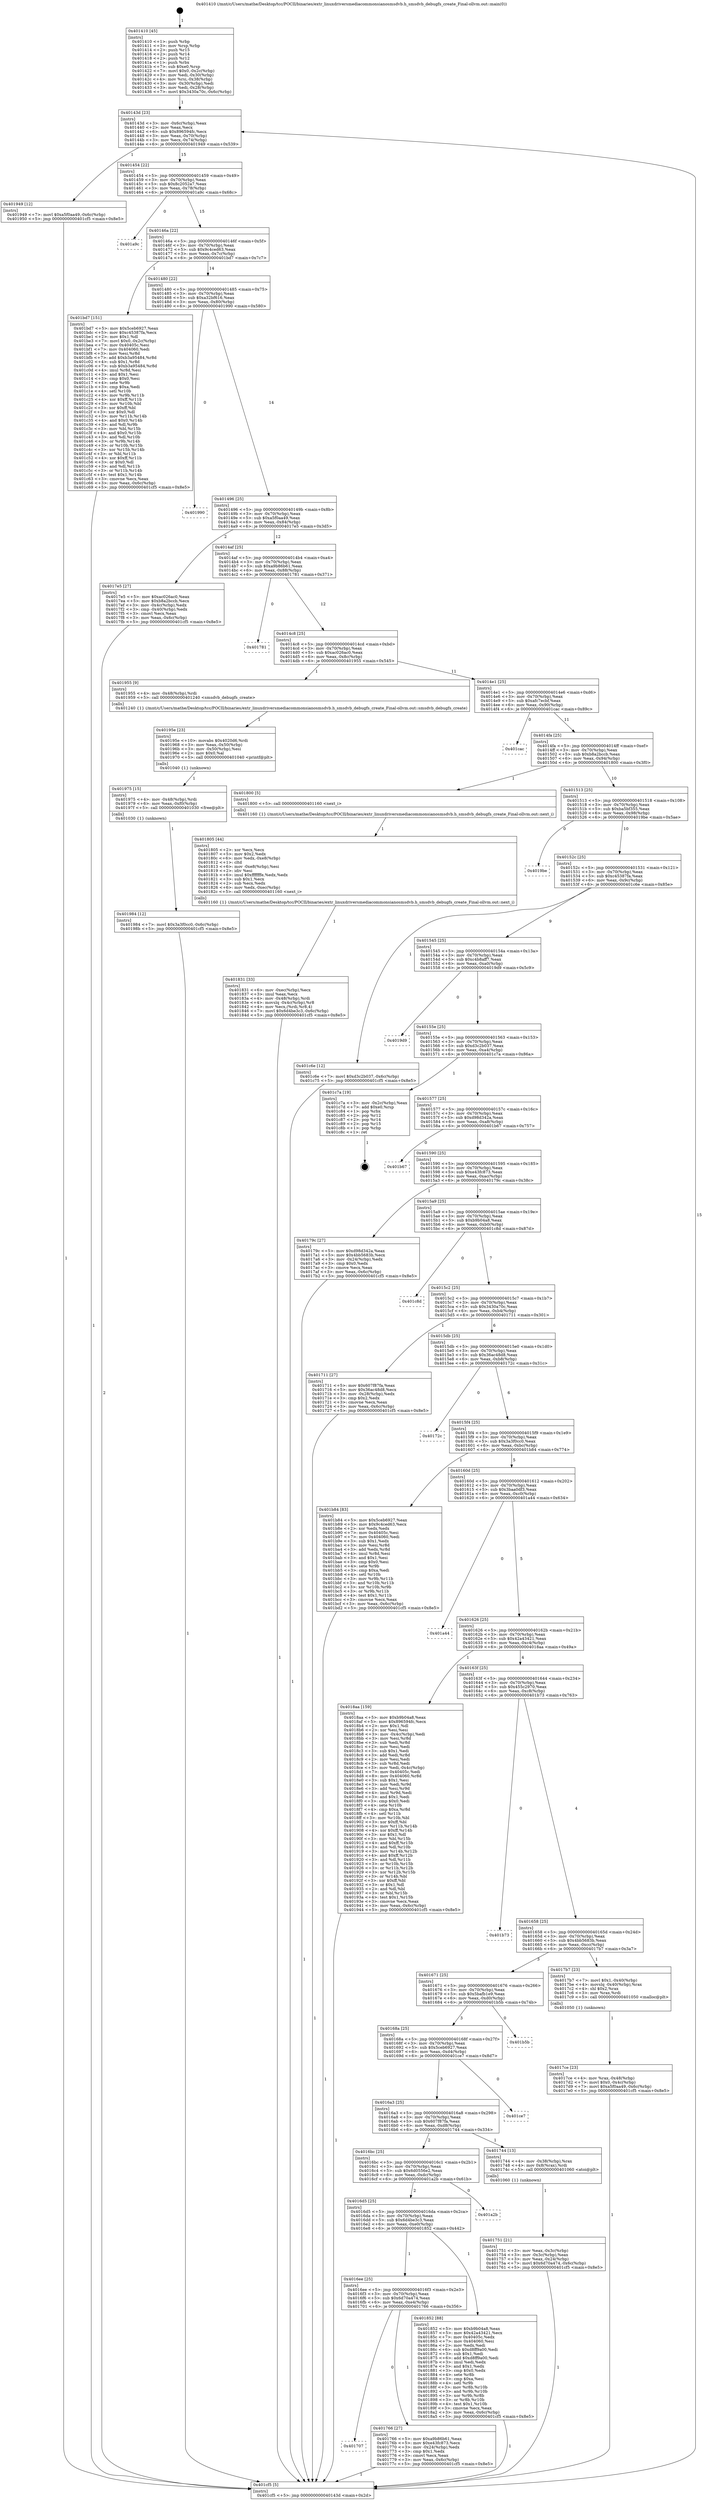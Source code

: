 digraph "0x401410" {
  label = "0x401410 (/mnt/c/Users/mathe/Desktop/tcc/POCII/binaries/extr_linuxdriversmediacommonsianosmsdvb.h_smsdvb_debugfs_create_Final-ollvm.out::main(0))"
  labelloc = "t"
  node[shape=record]

  Entry [label="",width=0.3,height=0.3,shape=circle,fillcolor=black,style=filled]
  "0x40143d" [label="{
     0x40143d [23]\l
     | [instrs]\l
     &nbsp;&nbsp;0x40143d \<+3\>: mov -0x6c(%rbp),%eax\l
     &nbsp;&nbsp;0x401440 \<+2\>: mov %eax,%ecx\l
     &nbsp;&nbsp;0x401442 \<+6\>: sub $0x896594fc,%ecx\l
     &nbsp;&nbsp;0x401448 \<+3\>: mov %eax,-0x70(%rbp)\l
     &nbsp;&nbsp;0x40144b \<+3\>: mov %ecx,-0x74(%rbp)\l
     &nbsp;&nbsp;0x40144e \<+6\>: je 0000000000401949 \<main+0x539\>\l
  }"]
  "0x401949" [label="{
     0x401949 [12]\l
     | [instrs]\l
     &nbsp;&nbsp;0x401949 \<+7\>: movl $0xa5f0aa49,-0x6c(%rbp)\l
     &nbsp;&nbsp;0x401950 \<+5\>: jmp 0000000000401cf5 \<main+0x8e5\>\l
  }"]
  "0x401454" [label="{
     0x401454 [22]\l
     | [instrs]\l
     &nbsp;&nbsp;0x401454 \<+5\>: jmp 0000000000401459 \<main+0x49\>\l
     &nbsp;&nbsp;0x401459 \<+3\>: mov -0x70(%rbp),%eax\l
     &nbsp;&nbsp;0x40145c \<+5\>: sub $0x8c2052a7,%eax\l
     &nbsp;&nbsp;0x401461 \<+3\>: mov %eax,-0x78(%rbp)\l
     &nbsp;&nbsp;0x401464 \<+6\>: je 0000000000401a9c \<main+0x68c\>\l
  }"]
  Exit [label="",width=0.3,height=0.3,shape=circle,fillcolor=black,style=filled,peripheries=2]
  "0x401a9c" [label="{
     0x401a9c\l
  }", style=dashed]
  "0x40146a" [label="{
     0x40146a [22]\l
     | [instrs]\l
     &nbsp;&nbsp;0x40146a \<+5\>: jmp 000000000040146f \<main+0x5f\>\l
     &nbsp;&nbsp;0x40146f \<+3\>: mov -0x70(%rbp),%eax\l
     &nbsp;&nbsp;0x401472 \<+5\>: sub $0x9c4ced63,%eax\l
     &nbsp;&nbsp;0x401477 \<+3\>: mov %eax,-0x7c(%rbp)\l
     &nbsp;&nbsp;0x40147a \<+6\>: je 0000000000401bd7 \<main+0x7c7\>\l
  }"]
  "0x401984" [label="{
     0x401984 [12]\l
     | [instrs]\l
     &nbsp;&nbsp;0x401984 \<+7\>: movl $0x3a3f0cc0,-0x6c(%rbp)\l
     &nbsp;&nbsp;0x40198b \<+5\>: jmp 0000000000401cf5 \<main+0x8e5\>\l
  }"]
  "0x401bd7" [label="{
     0x401bd7 [151]\l
     | [instrs]\l
     &nbsp;&nbsp;0x401bd7 \<+5\>: mov $0x5ceb6927,%eax\l
     &nbsp;&nbsp;0x401bdc \<+5\>: mov $0xc45387fa,%ecx\l
     &nbsp;&nbsp;0x401be1 \<+2\>: mov $0x1,%dl\l
     &nbsp;&nbsp;0x401be3 \<+7\>: movl $0x0,-0x2c(%rbp)\l
     &nbsp;&nbsp;0x401bea \<+7\>: mov 0x40405c,%esi\l
     &nbsp;&nbsp;0x401bf1 \<+7\>: mov 0x404060,%edi\l
     &nbsp;&nbsp;0x401bf8 \<+3\>: mov %esi,%r8d\l
     &nbsp;&nbsp;0x401bfb \<+7\>: add $0xb3a95484,%r8d\l
     &nbsp;&nbsp;0x401c02 \<+4\>: sub $0x1,%r8d\l
     &nbsp;&nbsp;0x401c06 \<+7\>: sub $0xb3a95484,%r8d\l
     &nbsp;&nbsp;0x401c0d \<+4\>: imul %r8d,%esi\l
     &nbsp;&nbsp;0x401c11 \<+3\>: and $0x1,%esi\l
     &nbsp;&nbsp;0x401c14 \<+3\>: cmp $0x0,%esi\l
     &nbsp;&nbsp;0x401c17 \<+4\>: sete %r9b\l
     &nbsp;&nbsp;0x401c1b \<+3\>: cmp $0xa,%edi\l
     &nbsp;&nbsp;0x401c1e \<+4\>: setl %r10b\l
     &nbsp;&nbsp;0x401c22 \<+3\>: mov %r9b,%r11b\l
     &nbsp;&nbsp;0x401c25 \<+4\>: xor $0xff,%r11b\l
     &nbsp;&nbsp;0x401c29 \<+3\>: mov %r10b,%bl\l
     &nbsp;&nbsp;0x401c2c \<+3\>: xor $0xff,%bl\l
     &nbsp;&nbsp;0x401c2f \<+3\>: xor $0x0,%dl\l
     &nbsp;&nbsp;0x401c32 \<+3\>: mov %r11b,%r14b\l
     &nbsp;&nbsp;0x401c35 \<+4\>: and $0x0,%r14b\l
     &nbsp;&nbsp;0x401c39 \<+3\>: and %dl,%r9b\l
     &nbsp;&nbsp;0x401c3c \<+3\>: mov %bl,%r15b\l
     &nbsp;&nbsp;0x401c3f \<+4\>: and $0x0,%r15b\l
     &nbsp;&nbsp;0x401c43 \<+3\>: and %dl,%r10b\l
     &nbsp;&nbsp;0x401c46 \<+3\>: or %r9b,%r14b\l
     &nbsp;&nbsp;0x401c49 \<+3\>: or %r10b,%r15b\l
     &nbsp;&nbsp;0x401c4c \<+3\>: xor %r15b,%r14b\l
     &nbsp;&nbsp;0x401c4f \<+3\>: or %bl,%r11b\l
     &nbsp;&nbsp;0x401c52 \<+4\>: xor $0xff,%r11b\l
     &nbsp;&nbsp;0x401c56 \<+3\>: or $0x0,%dl\l
     &nbsp;&nbsp;0x401c59 \<+3\>: and %dl,%r11b\l
     &nbsp;&nbsp;0x401c5c \<+3\>: or %r11b,%r14b\l
     &nbsp;&nbsp;0x401c5f \<+4\>: test $0x1,%r14b\l
     &nbsp;&nbsp;0x401c63 \<+3\>: cmovne %ecx,%eax\l
     &nbsp;&nbsp;0x401c66 \<+3\>: mov %eax,-0x6c(%rbp)\l
     &nbsp;&nbsp;0x401c69 \<+5\>: jmp 0000000000401cf5 \<main+0x8e5\>\l
  }"]
  "0x401480" [label="{
     0x401480 [22]\l
     | [instrs]\l
     &nbsp;&nbsp;0x401480 \<+5\>: jmp 0000000000401485 \<main+0x75\>\l
     &nbsp;&nbsp;0x401485 \<+3\>: mov -0x70(%rbp),%eax\l
     &nbsp;&nbsp;0x401488 \<+5\>: sub $0xa32bf616,%eax\l
     &nbsp;&nbsp;0x40148d \<+3\>: mov %eax,-0x80(%rbp)\l
     &nbsp;&nbsp;0x401490 \<+6\>: je 0000000000401990 \<main+0x580\>\l
  }"]
  "0x401975" [label="{
     0x401975 [15]\l
     | [instrs]\l
     &nbsp;&nbsp;0x401975 \<+4\>: mov -0x48(%rbp),%rdi\l
     &nbsp;&nbsp;0x401979 \<+6\>: mov %eax,-0xf0(%rbp)\l
     &nbsp;&nbsp;0x40197f \<+5\>: call 0000000000401030 \<free@plt\>\l
     | [calls]\l
     &nbsp;&nbsp;0x401030 \{1\} (unknown)\l
  }"]
  "0x401990" [label="{
     0x401990\l
  }", style=dashed]
  "0x401496" [label="{
     0x401496 [25]\l
     | [instrs]\l
     &nbsp;&nbsp;0x401496 \<+5\>: jmp 000000000040149b \<main+0x8b\>\l
     &nbsp;&nbsp;0x40149b \<+3\>: mov -0x70(%rbp),%eax\l
     &nbsp;&nbsp;0x40149e \<+5\>: sub $0xa5f0aa49,%eax\l
     &nbsp;&nbsp;0x4014a3 \<+6\>: mov %eax,-0x84(%rbp)\l
     &nbsp;&nbsp;0x4014a9 \<+6\>: je 00000000004017e5 \<main+0x3d5\>\l
  }"]
  "0x40195e" [label="{
     0x40195e [23]\l
     | [instrs]\l
     &nbsp;&nbsp;0x40195e \<+10\>: movabs $0x4020d6,%rdi\l
     &nbsp;&nbsp;0x401968 \<+3\>: mov %eax,-0x50(%rbp)\l
     &nbsp;&nbsp;0x40196b \<+3\>: mov -0x50(%rbp),%esi\l
     &nbsp;&nbsp;0x40196e \<+2\>: mov $0x0,%al\l
     &nbsp;&nbsp;0x401970 \<+5\>: call 0000000000401040 \<printf@plt\>\l
     | [calls]\l
     &nbsp;&nbsp;0x401040 \{1\} (unknown)\l
  }"]
  "0x4017e5" [label="{
     0x4017e5 [27]\l
     | [instrs]\l
     &nbsp;&nbsp;0x4017e5 \<+5\>: mov $0xac026ac0,%eax\l
     &nbsp;&nbsp;0x4017ea \<+5\>: mov $0xb8a2bccb,%ecx\l
     &nbsp;&nbsp;0x4017ef \<+3\>: mov -0x4c(%rbp),%edx\l
     &nbsp;&nbsp;0x4017f2 \<+3\>: cmp -0x40(%rbp),%edx\l
     &nbsp;&nbsp;0x4017f5 \<+3\>: cmovl %ecx,%eax\l
     &nbsp;&nbsp;0x4017f8 \<+3\>: mov %eax,-0x6c(%rbp)\l
     &nbsp;&nbsp;0x4017fb \<+5\>: jmp 0000000000401cf5 \<main+0x8e5\>\l
  }"]
  "0x4014af" [label="{
     0x4014af [25]\l
     | [instrs]\l
     &nbsp;&nbsp;0x4014af \<+5\>: jmp 00000000004014b4 \<main+0xa4\>\l
     &nbsp;&nbsp;0x4014b4 \<+3\>: mov -0x70(%rbp),%eax\l
     &nbsp;&nbsp;0x4014b7 \<+5\>: sub $0xa9b86b61,%eax\l
     &nbsp;&nbsp;0x4014bc \<+6\>: mov %eax,-0x88(%rbp)\l
     &nbsp;&nbsp;0x4014c2 \<+6\>: je 0000000000401781 \<main+0x371\>\l
  }"]
  "0x401831" [label="{
     0x401831 [33]\l
     | [instrs]\l
     &nbsp;&nbsp;0x401831 \<+6\>: mov -0xec(%rbp),%ecx\l
     &nbsp;&nbsp;0x401837 \<+3\>: imul %eax,%ecx\l
     &nbsp;&nbsp;0x40183a \<+4\>: mov -0x48(%rbp),%rdi\l
     &nbsp;&nbsp;0x40183e \<+4\>: movslq -0x4c(%rbp),%r8\l
     &nbsp;&nbsp;0x401842 \<+4\>: mov %ecx,(%rdi,%r8,4)\l
     &nbsp;&nbsp;0x401846 \<+7\>: movl $0x6d4be3c3,-0x6c(%rbp)\l
     &nbsp;&nbsp;0x40184d \<+5\>: jmp 0000000000401cf5 \<main+0x8e5\>\l
  }"]
  "0x401781" [label="{
     0x401781\l
  }", style=dashed]
  "0x4014c8" [label="{
     0x4014c8 [25]\l
     | [instrs]\l
     &nbsp;&nbsp;0x4014c8 \<+5\>: jmp 00000000004014cd \<main+0xbd\>\l
     &nbsp;&nbsp;0x4014cd \<+3\>: mov -0x70(%rbp),%eax\l
     &nbsp;&nbsp;0x4014d0 \<+5\>: sub $0xac026ac0,%eax\l
     &nbsp;&nbsp;0x4014d5 \<+6\>: mov %eax,-0x8c(%rbp)\l
     &nbsp;&nbsp;0x4014db \<+6\>: je 0000000000401955 \<main+0x545\>\l
  }"]
  "0x401805" [label="{
     0x401805 [44]\l
     | [instrs]\l
     &nbsp;&nbsp;0x401805 \<+2\>: xor %ecx,%ecx\l
     &nbsp;&nbsp;0x401807 \<+5\>: mov $0x2,%edx\l
     &nbsp;&nbsp;0x40180c \<+6\>: mov %edx,-0xe8(%rbp)\l
     &nbsp;&nbsp;0x401812 \<+1\>: cltd\l
     &nbsp;&nbsp;0x401813 \<+6\>: mov -0xe8(%rbp),%esi\l
     &nbsp;&nbsp;0x401819 \<+2\>: idiv %esi\l
     &nbsp;&nbsp;0x40181b \<+6\>: imul $0xfffffffe,%edx,%edx\l
     &nbsp;&nbsp;0x401821 \<+3\>: sub $0x1,%ecx\l
     &nbsp;&nbsp;0x401824 \<+2\>: sub %ecx,%edx\l
     &nbsp;&nbsp;0x401826 \<+6\>: mov %edx,-0xec(%rbp)\l
     &nbsp;&nbsp;0x40182c \<+5\>: call 0000000000401160 \<next_i\>\l
     | [calls]\l
     &nbsp;&nbsp;0x401160 \{1\} (/mnt/c/Users/mathe/Desktop/tcc/POCII/binaries/extr_linuxdriversmediacommonsianosmsdvb.h_smsdvb_debugfs_create_Final-ollvm.out::next_i)\l
  }"]
  "0x401955" [label="{
     0x401955 [9]\l
     | [instrs]\l
     &nbsp;&nbsp;0x401955 \<+4\>: mov -0x48(%rbp),%rdi\l
     &nbsp;&nbsp;0x401959 \<+5\>: call 0000000000401240 \<smsdvb_debugfs_create\>\l
     | [calls]\l
     &nbsp;&nbsp;0x401240 \{1\} (/mnt/c/Users/mathe/Desktop/tcc/POCII/binaries/extr_linuxdriversmediacommonsianosmsdvb.h_smsdvb_debugfs_create_Final-ollvm.out::smsdvb_debugfs_create)\l
  }"]
  "0x4014e1" [label="{
     0x4014e1 [25]\l
     | [instrs]\l
     &nbsp;&nbsp;0x4014e1 \<+5\>: jmp 00000000004014e6 \<main+0xd6\>\l
     &nbsp;&nbsp;0x4014e6 \<+3\>: mov -0x70(%rbp),%eax\l
     &nbsp;&nbsp;0x4014e9 \<+5\>: sub $0xafc7ecbf,%eax\l
     &nbsp;&nbsp;0x4014ee \<+6\>: mov %eax,-0x90(%rbp)\l
     &nbsp;&nbsp;0x4014f4 \<+6\>: je 0000000000401cac \<main+0x89c\>\l
  }"]
  "0x4017ce" [label="{
     0x4017ce [23]\l
     | [instrs]\l
     &nbsp;&nbsp;0x4017ce \<+4\>: mov %rax,-0x48(%rbp)\l
     &nbsp;&nbsp;0x4017d2 \<+7\>: movl $0x0,-0x4c(%rbp)\l
     &nbsp;&nbsp;0x4017d9 \<+7\>: movl $0xa5f0aa49,-0x6c(%rbp)\l
     &nbsp;&nbsp;0x4017e0 \<+5\>: jmp 0000000000401cf5 \<main+0x8e5\>\l
  }"]
  "0x401cac" [label="{
     0x401cac\l
  }", style=dashed]
  "0x4014fa" [label="{
     0x4014fa [25]\l
     | [instrs]\l
     &nbsp;&nbsp;0x4014fa \<+5\>: jmp 00000000004014ff \<main+0xef\>\l
     &nbsp;&nbsp;0x4014ff \<+3\>: mov -0x70(%rbp),%eax\l
     &nbsp;&nbsp;0x401502 \<+5\>: sub $0xb8a2bccb,%eax\l
     &nbsp;&nbsp;0x401507 \<+6\>: mov %eax,-0x94(%rbp)\l
     &nbsp;&nbsp;0x40150d \<+6\>: je 0000000000401800 \<main+0x3f0\>\l
  }"]
  "0x401707" [label="{
     0x401707\l
  }", style=dashed]
  "0x401800" [label="{
     0x401800 [5]\l
     | [instrs]\l
     &nbsp;&nbsp;0x401800 \<+5\>: call 0000000000401160 \<next_i\>\l
     | [calls]\l
     &nbsp;&nbsp;0x401160 \{1\} (/mnt/c/Users/mathe/Desktop/tcc/POCII/binaries/extr_linuxdriversmediacommonsianosmsdvb.h_smsdvb_debugfs_create_Final-ollvm.out::next_i)\l
  }"]
  "0x401513" [label="{
     0x401513 [25]\l
     | [instrs]\l
     &nbsp;&nbsp;0x401513 \<+5\>: jmp 0000000000401518 \<main+0x108\>\l
     &nbsp;&nbsp;0x401518 \<+3\>: mov -0x70(%rbp),%eax\l
     &nbsp;&nbsp;0x40151b \<+5\>: sub $0xba5bf355,%eax\l
     &nbsp;&nbsp;0x401520 \<+6\>: mov %eax,-0x98(%rbp)\l
     &nbsp;&nbsp;0x401526 \<+6\>: je 00000000004019be \<main+0x5ae\>\l
  }"]
  "0x401766" [label="{
     0x401766 [27]\l
     | [instrs]\l
     &nbsp;&nbsp;0x401766 \<+5\>: mov $0xa9b86b61,%eax\l
     &nbsp;&nbsp;0x40176b \<+5\>: mov $0xe43fc873,%ecx\l
     &nbsp;&nbsp;0x401770 \<+3\>: mov -0x24(%rbp),%edx\l
     &nbsp;&nbsp;0x401773 \<+3\>: cmp $0x1,%edx\l
     &nbsp;&nbsp;0x401776 \<+3\>: cmovl %ecx,%eax\l
     &nbsp;&nbsp;0x401779 \<+3\>: mov %eax,-0x6c(%rbp)\l
     &nbsp;&nbsp;0x40177c \<+5\>: jmp 0000000000401cf5 \<main+0x8e5\>\l
  }"]
  "0x4019be" [label="{
     0x4019be\l
  }", style=dashed]
  "0x40152c" [label="{
     0x40152c [25]\l
     | [instrs]\l
     &nbsp;&nbsp;0x40152c \<+5\>: jmp 0000000000401531 \<main+0x121\>\l
     &nbsp;&nbsp;0x401531 \<+3\>: mov -0x70(%rbp),%eax\l
     &nbsp;&nbsp;0x401534 \<+5\>: sub $0xc45387fa,%eax\l
     &nbsp;&nbsp;0x401539 \<+6\>: mov %eax,-0x9c(%rbp)\l
     &nbsp;&nbsp;0x40153f \<+6\>: je 0000000000401c6e \<main+0x85e\>\l
  }"]
  "0x4016ee" [label="{
     0x4016ee [25]\l
     | [instrs]\l
     &nbsp;&nbsp;0x4016ee \<+5\>: jmp 00000000004016f3 \<main+0x2e3\>\l
     &nbsp;&nbsp;0x4016f3 \<+3\>: mov -0x70(%rbp),%eax\l
     &nbsp;&nbsp;0x4016f6 \<+5\>: sub $0x6d70a474,%eax\l
     &nbsp;&nbsp;0x4016fb \<+6\>: mov %eax,-0xe4(%rbp)\l
     &nbsp;&nbsp;0x401701 \<+6\>: je 0000000000401766 \<main+0x356\>\l
  }"]
  "0x401c6e" [label="{
     0x401c6e [12]\l
     | [instrs]\l
     &nbsp;&nbsp;0x401c6e \<+7\>: movl $0xd3c2b037,-0x6c(%rbp)\l
     &nbsp;&nbsp;0x401c75 \<+5\>: jmp 0000000000401cf5 \<main+0x8e5\>\l
  }"]
  "0x401545" [label="{
     0x401545 [25]\l
     | [instrs]\l
     &nbsp;&nbsp;0x401545 \<+5\>: jmp 000000000040154a \<main+0x13a\>\l
     &nbsp;&nbsp;0x40154a \<+3\>: mov -0x70(%rbp),%eax\l
     &nbsp;&nbsp;0x40154d \<+5\>: sub $0xc4b8aff7,%eax\l
     &nbsp;&nbsp;0x401552 \<+6\>: mov %eax,-0xa0(%rbp)\l
     &nbsp;&nbsp;0x401558 \<+6\>: je 00000000004019d9 \<main+0x5c9\>\l
  }"]
  "0x401852" [label="{
     0x401852 [88]\l
     | [instrs]\l
     &nbsp;&nbsp;0x401852 \<+5\>: mov $0xb9b04a8,%eax\l
     &nbsp;&nbsp;0x401857 \<+5\>: mov $0x42a43421,%ecx\l
     &nbsp;&nbsp;0x40185c \<+7\>: mov 0x40405c,%edx\l
     &nbsp;&nbsp;0x401863 \<+7\>: mov 0x404060,%esi\l
     &nbsp;&nbsp;0x40186a \<+2\>: mov %edx,%edi\l
     &nbsp;&nbsp;0x40186c \<+6\>: sub $0xd8ff9a00,%edi\l
     &nbsp;&nbsp;0x401872 \<+3\>: sub $0x1,%edi\l
     &nbsp;&nbsp;0x401875 \<+6\>: add $0xd8ff9a00,%edi\l
     &nbsp;&nbsp;0x40187b \<+3\>: imul %edi,%edx\l
     &nbsp;&nbsp;0x40187e \<+3\>: and $0x1,%edx\l
     &nbsp;&nbsp;0x401881 \<+3\>: cmp $0x0,%edx\l
     &nbsp;&nbsp;0x401884 \<+4\>: sete %r8b\l
     &nbsp;&nbsp;0x401888 \<+3\>: cmp $0xa,%esi\l
     &nbsp;&nbsp;0x40188b \<+4\>: setl %r9b\l
     &nbsp;&nbsp;0x40188f \<+3\>: mov %r8b,%r10b\l
     &nbsp;&nbsp;0x401892 \<+3\>: and %r9b,%r10b\l
     &nbsp;&nbsp;0x401895 \<+3\>: xor %r9b,%r8b\l
     &nbsp;&nbsp;0x401898 \<+3\>: or %r8b,%r10b\l
     &nbsp;&nbsp;0x40189b \<+4\>: test $0x1,%r10b\l
     &nbsp;&nbsp;0x40189f \<+3\>: cmovne %ecx,%eax\l
     &nbsp;&nbsp;0x4018a2 \<+3\>: mov %eax,-0x6c(%rbp)\l
     &nbsp;&nbsp;0x4018a5 \<+5\>: jmp 0000000000401cf5 \<main+0x8e5\>\l
  }"]
  "0x4019d9" [label="{
     0x4019d9\l
  }", style=dashed]
  "0x40155e" [label="{
     0x40155e [25]\l
     | [instrs]\l
     &nbsp;&nbsp;0x40155e \<+5\>: jmp 0000000000401563 \<main+0x153\>\l
     &nbsp;&nbsp;0x401563 \<+3\>: mov -0x70(%rbp),%eax\l
     &nbsp;&nbsp;0x401566 \<+5\>: sub $0xd3c2b037,%eax\l
     &nbsp;&nbsp;0x40156b \<+6\>: mov %eax,-0xa4(%rbp)\l
     &nbsp;&nbsp;0x401571 \<+6\>: je 0000000000401c7a \<main+0x86a\>\l
  }"]
  "0x4016d5" [label="{
     0x4016d5 [25]\l
     | [instrs]\l
     &nbsp;&nbsp;0x4016d5 \<+5\>: jmp 00000000004016da \<main+0x2ca\>\l
     &nbsp;&nbsp;0x4016da \<+3\>: mov -0x70(%rbp),%eax\l
     &nbsp;&nbsp;0x4016dd \<+5\>: sub $0x6d4be3c3,%eax\l
     &nbsp;&nbsp;0x4016e2 \<+6\>: mov %eax,-0xe0(%rbp)\l
     &nbsp;&nbsp;0x4016e8 \<+6\>: je 0000000000401852 \<main+0x442\>\l
  }"]
  "0x401c7a" [label="{
     0x401c7a [19]\l
     | [instrs]\l
     &nbsp;&nbsp;0x401c7a \<+3\>: mov -0x2c(%rbp),%eax\l
     &nbsp;&nbsp;0x401c7d \<+7\>: add $0xe0,%rsp\l
     &nbsp;&nbsp;0x401c84 \<+1\>: pop %rbx\l
     &nbsp;&nbsp;0x401c85 \<+2\>: pop %r12\l
     &nbsp;&nbsp;0x401c87 \<+2\>: pop %r14\l
     &nbsp;&nbsp;0x401c89 \<+2\>: pop %r15\l
     &nbsp;&nbsp;0x401c8b \<+1\>: pop %rbp\l
     &nbsp;&nbsp;0x401c8c \<+1\>: ret\l
  }"]
  "0x401577" [label="{
     0x401577 [25]\l
     | [instrs]\l
     &nbsp;&nbsp;0x401577 \<+5\>: jmp 000000000040157c \<main+0x16c\>\l
     &nbsp;&nbsp;0x40157c \<+3\>: mov -0x70(%rbp),%eax\l
     &nbsp;&nbsp;0x40157f \<+5\>: sub $0xd98d342a,%eax\l
     &nbsp;&nbsp;0x401584 \<+6\>: mov %eax,-0xa8(%rbp)\l
     &nbsp;&nbsp;0x40158a \<+6\>: je 0000000000401b67 \<main+0x757\>\l
  }"]
  "0x401a2b" [label="{
     0x401a2b\l
  }", style=dashed]
  "0x401b67" [label="{
     0x401b67\l
  }", style=dashed]
  "0x401590" [label="{
     0x401590 [25]\l
     | [instrs]\l
     &nbsp;&nbsp;0x401590 \<+5\>: jmp 0000000000401595 \<main+0x185\>\l
     &nbsp;&nbsp;0x401595 \<+3\>: mov -0x70(%rbp),%eax\l
     &nbsp;&nbsp;0x401598 \<+5\>: sub $0xe43fc873,%eax\l
     &nbsp;&nbsp;0x40159d \<+6\>: mov %eax,-0xac(%rbp)\l
     &nbsp;&nbsp;0x4015a3 \<+6\>: je 000000000040179c \<main+0x38c\>\l
  }"]
  "0x401751" [label="{
     0x401751 [21]\l
     | [instrs]\l
     &nbsp;&nbsp;0x401751 \<+3\>: mov %eax,-0x3c(%rbp)\l
     &nbsp;&nbsp;0x401754 \<+3\>: mov -0x3c(%rbp),%eax\l
     &nbsp;&nbsp;0x401757 \<+3\>: mov %eax,-0x24(%rbp)\l
     &nbsp;&nbsp;0x40175a \<+7\>: movl $0x6d70a474,-0x6c(%rbp)\l
     &nbsp;&nbsp;0x401761 \<+5\>: jmp 0000000000401cf5 \<main+0x8e5\>\l
  }"]
  "0x40179c" [label="{
     0x40179c [27]\l
     | [instrs]\l
     &nbsp;&nbsp;0x40179c \<+5\>: mov $0xd98d342a,%eax\l
     &nbsp;&nbsp;0x4017a1 \<+5\>: mov $0x4bb5683b,%ecx\l
     &nbsp;&nbsp;0x4017a6 \<+3\>: mov -0x24(%rbp),%edx\l
     &nbsp;&nbsp;0x4017a9 \<+3\>: cmp $0x0,%edx\l
     &nbsp;&nbsp;0x4017ac \<+3\>: cmove %ecx,%eax\l
     &nbsp;&nbsp;0x4017af \<+3\>: mov %eax,-0x6c(%rbp)\l
     &nbsp;&nbsp;0x4017b2 \<+5\>: jmp 0000000000401cf5 \<main+0x8e5\>\l
  }"]
  "0x4015a9" [label="{
     0x4015a9 [25]\l
     | [instrs]\l
     &nbsp;&nbsp;0x4015a9 \<+5\>: jmp 00000000004015ae \<main+0x19e\>\l
     &nbsp;&nbsp;0x4015ae \<+3\>: mov -0x70(%rbp),%eax\l
     &nbsp;&nbsp;0x4015b1 \<+5\>: sub $0xb9b04a8,%eax\l
     &nbsp;&nbsp;0x4015b6 \<+6\>: mov %eax,-0xb0(%rbp)\l
     &nbsp;&nbsp;0x4015bc \<+6\>: je 0000000000401c8d \<main+0x87d\>\l
  }"]
  "0x4016bc" [label="{
     0x4016bc [25]\l
     | [instrs]\l
     &nbsp;&nbsp;0x4016bc \<+5\>: jmp 00000000004016c1 \<main+0x2b1\>\l
     &nbsp;&nbsp;0x4016c1 \<+3\>: mov -0x70(%rbp),%eax\l
     &nbsp;&nbsp;0x4016c4 \<+5\>: sub $0x6d0556e2,%eax\l
     &nbsp;&nbsp;0x4016c9 \<+6\>: mov %eax,-0xdc(%rbp)\l
     &nbsp;&nbsp;0x4016cf \<+6\>: je 0000000000401a2b \<main+0x61b\>\l
  }"]
  "0x401c8d" [label="{
     0x401c8d\l
  }", style=dashed]
  "0x4015c2" [label="{
     0x4015c2 [25]\l
     | [instrs]\l
     &nbsp;&nbsp;0x4015c2 \<+5\>: jmp 00000000004015c7 \<main+0x1b7\>\l
     &nbsp;&nbsp;0x4015c7 \<+3\>: mov -0x70(%rbp),%eax\l
     &nbsp;&nbsp;0x4015ca \<+5\>: sub $0x3430a70c,%eax\l
     &nbsp;&nbsp;0x4015cf \<+6\>: mov %eax,-0xb4(%rbp)\l
     &nbsp;&nbsp;0x4015d5 \<+6\>: je 0000000000401711 \<main+0x301\>\l
  }"]
  "0x401744" [label="{
     0x401744 [13]\l
     | [instrs]\l
     &nbsp;&nbsp;0x401744 \<+4\>: mov -0x38(%rbp),%rax\l
     &nbsp;&nbsp;0x401748 \<+4\>: mov 0x8(%rax),%rdi\l
     &nbsp;&nbsp;0x40174c \<+5\>: call 0000000000401060 \<atoi@plt\>\l
     | [calls]\l
     &nbsp;&nbsp;0x401060 \{1\} (unknown)\l
  }"]
  "0x401711" [label="{
     0x401711 [27]\l
     | [instrs]\l
     &nbsp;&nbsp;0x401711 \<+5\>: mov $0x607f87fa,%eax\l
     &nbsp;&nbsp;0x401716 \<+5\>: mov $0x36ac48d8,%ecx\l
     &nbsp;&nbsp;0x40171b \<+3\>: mov -0x28(%rbp),%edx\l
     &nbsp;&nbsp;0x40171e \<+3\>: cmp $0x2,%edx\l
     &nbsp;&nbsp;0x401721 \<+3\>: cmovne %ecx,%eax\l
     &nbsp;&nbsp;0x401724 \<+3\>: mov %eax,-0x6c(%rbp)\l
     &nbsp;&nbsp;0x401727 \<+5\>: jmp 0000000000401cf5 \<main+0x8e5\>\l
  }"]
  "0x4015db" [label="{
     0x4015db [25]\l
     | [instrs]\l
     &nbsp;&nbsp;0x4015db \<+5\>: jmp 00000000004015e0 \<main+0x1d0\>\l
     &nbsp;&nbsp;0x4015e0 \<+3\>: mov -0x70(%rbp),%eax\l
     &nbsp;&nbsp;0x4015e3 \<+5\>: sub $0x36ac48d8,%eax\l
     &nbsp;&nbsp;0x4015e8 \<+6\>: mov %eax,-0xb8(%rbp)\l
     &nbsp;&nbsp;0x4015ee \<+6\>: je 000000000040172c \<main+0x31c\>\l
  }"]
  "0x401cf5" [label="{
     0x401cf5 [5]\l
     | [instrs]\l
     &nbsp;&nbsp;0x401cf5 \<+5\>: jmp 000000000040143d \<main+0x2d\>\l
  }"]
  "0x401410" [label="{
     0x401410 [45]\l
     | [instrs]\l
     &nbsp;&nbsp;0x401410 \<+1\>: push %rbp\l
     &nbsp;&nbsp;0x401411 \<+3\>: mov %rsp,%rbp\l
     &nbsp;&nbsp;0x401414 \<+2\>: push %r15\l
     &nbsp;&nbsp;0x401416 \<+2\>: push %r14\l
     &nbsp;&nbsp;0x401418 \<+2\>: push %r12\l
     &nbsp;&nbsp;0x40141a \<+1\>: push %rbx\l
     &nbsp;&nbsp;0x40141b \<+7\>: sub $0xe0,%rsp\l
     &nbsp;&nbsp;0x401422 \<+7\>: movl $0x0,-0x2c(%rbp)\l
     &nbsp;&nbsp;0x401429 \<+3\>: mov %edi,-0x30(%rbp)\l
     &nbsp;&nbsp;0x40142c \<+4\>: mov %rsi,-0x38(%rbp)\l
     &nbsp;&nbsp;0x401430 \<+3\>: mov -0x30(%rbp),%edi\l
     &nbsp;&nbsp;0x401433 \<+3\>: mov %edi,-0x28(%rbp)\l
     &nbsp;&nbsp;0x401436 \<+7\>: movl $0x3430a70c,-0x6c(%rbp)\l
  }"]
  "0x4016a3" [label="{
     0x4016a3 [25]\l
     | [instrs]\l
     &nbsp;&nbsp;0x4016a3 \<+5\>: jmp 00000000004016a8 \<main+0x298\>\l
     &nbsp;&nbsp;0x4016a8 \<+3\>: mov -0x70(%rbp),%eax\l
     &nbsp;&nbsp;0x4016ab \<+5\>: sub $0x607f87fa,%eax\l
     &nbsp;&nbsp;0x4016b0 \<+6\>: mov %eax,-0xd8(%rbp)\l
     &nbsp;&nbsp;0x4016b6 \<+6\>: je 0000000000401744 \<main+0x334\>\l
  }"]
  "0x40172c" [label="{
     0x40172c\l
  }", style=dashed]
  "0x4015f4" [label="{
     0x4015f4 [25]\l
     | [instrs]\l
     &nbsp;&nbsp;0x4015f4 \<+5\>: jmp 00000000004015f9 \<main+0x1e9\>\l
     &nbsp;&nbsp;0x4015f9 \<+3\>: mov -0x70(%rbp),%eax\l
     &nbsp;&nbsp;0x4015fc \<+5\>: sub $0x3a3f0cc0,%eax\l
     &nbsp;&nbsp;0x401601 \<+6\>: mov %eax,-0xbc(%rbp)\l
     &nbsp;&nbsp;0x401607 \<+6\>: je 0000000000401b84 \<main+0x774\>\l
  }"]
  "0x401ce7" [label="{
     0x401ce7\l
  }", style=dashed]
  "0x401b84" [label="{
     0x401b84 [83]\l
     | [instrs]\l
     &nbsp;&nbsp;0x401b84 \<+5\>: mov $0x5ceb6927,%eax\l
     &nbsp;&nbsp;0x401b89 \<+5\>: mov $0x9c4ced63,%ecx\l
     &nbsp;&nbsp;0x401b8e \<+2\>: xor %edx,%edx\l
     &nbsp;&nbsp;0x401b90 \<+7\>: mov 0x40405c,%esi\l
     &nbsp;&nbsp;0x401b97 \<+7\>: mov 0x404060,%edi\l
     &nbsp;&nbsp;0x401b9e \<+3\>: sub $0x1,%edx\l
     &nbsp;&nbsp;0x401ba1 \<+3\>: mov %esi,%r8d\l
     &nbsp;&nbsp;0x401ba4 \<+3\>: add %edx,%r8d\l
     &nbsp;&nbsp;0x401ba7 \<+4\>: imul %r8d,%esi\l
     &nbsp;&nbsp;0x401bab \<+3\>: and $0x1,%esi\l
     &nbsp;&nbsp;0x401bae \<+3\>: cmp $0x0,%esi\l
     &nbsp;&nbsp;0x401bb1 \<+4\>: sete %r9b\l
     &nbsp;&nbsp;0x401bb5 \<+3\>: cmp $0xa,%edi\l
     &nbsp;&nbsp;0x401bb8 \<+4\>: setl %r10b\l
     &nbsp;&nbsp;0x401bbc \<+3\>: mov %r9b,%r11b\l
     &nbsp;&nbsp;0x401bbf \<+3\>: and %r10b,%r11b\l
     &nbsp;&nbsp;0x401bc2 \<+3\>: xor %r10b,%r9b\l
     &nbsp;&nbsp;0x401bc5 \<+3\>: or %r9b,%r11b\l
     &nbsp;&nbsp;0x401bc8 \<+4\>: test $0x1,%r11b\l
     &nbsp;&nbsp;0x401bcc \<+3\>: cmovne %ecx,%eax\l
     &nbsp;&nbsp;0x401bcf \<+3\>: mov %eax,-0x6c(%rbp)\l
     &nbsp;&nbsp;0x401bd2 \<+5\>: jmp 0000000000401cf5 \<main+0x8e5\>\l
  }"]
  "0x40160d" [label="{
     0x40160d [25]\l
     | [instrs]\l
     &nbsp;&nbsp;0x40160d \<+5\>: jmp 0000000000401612 \<main+0x202\>\l
     &nbsp;&nbsp;0x401612 \<+3\>: mov -0x70(%rbp),%eax\l
     &nbsp;&nbsp;0x401615 \<+5\>: sub $0x3baa0df3,%eax\l
     &nbsp;&nbsp;0x40161a \<+6\>: mov %eax,-0xc0(%rbp)\l
     &nbsp;&nbsp;0x401620 \<+6\>: je 0000000000401a44 \<main+0x634\>\l
  }"]
  "0x40168a" [label="{
     0x40168a [25]\l
     | [instrs]\l
     &nbsp;&nbsp;0x40168a \<+5\>: jmp 000000000040168f \<main+0x27f\>\l
     &nbsp;&nbsp;0x40168f \<+3\>: mov -0x70(%rbp),%eax\l
     &nbsp;&nbsp;0x401692 \<+5\>: sub $0x5ceb6927,%eax\l
     &nbsp;&nbsp;0x401697 \<+6\>: mov %eax,-0xd4(%rbp)\l
     &nbsp;&nbsp;0x40169d \<+6\>: je 0000000000401ce7 \<main+0x8d7\>\l
  }"]
  "0x401a44" [label="{
     0x401a44\l
  }", style=dashed]
  "0x401626" [label="{
     0x401626 [25]\l
     | [instrs]\l
     &nbsp;&nbsp;0x401626 \<+5\>: jmp 000000000040162b \<main+0x21b\>\l
     &nbsp;&nbsp;0x40162b \<+3\>: mov -0x70(%rbp),%eax\l
     &nbsp;&nbsp;0x40162e \<+5\>: sub $0x42a43421,%eax\l
     &nbsp;&nbsp;0x401633 \<+6\>: mov %eax,-0xc4(%rbp)\l
     &nbsp;&nbsp;0x401639 \<+6\>: je 00000000004018aa \<main+0x49a\>\l
  }"]
  "0x401b5b" [label="{
     0x401b5b\l
  }", style=dashed]
  "0x4018aa" [label="{
     0x4018aa [159]\l
     | [instrs]\l
     &nbsp;&nbsp;0x4018aa \<+5\>: mov $0xb9b04a8,%eax\l
     &nbsp;&nbsp;0x4018af \<+5\>: mov $0x896594fc,%ecx\l
     &nbsp;&nbsp;0x4018b4 \<+2\>: mov $0x1,%dl\l
     &nbsp;&nbsp;0x4018b6 \<+2\>: xor %esi,%esi\l
     &nbsp;&nbsp;0x4018b8 \<+3\>: mov -0x4c(%rbp),%edi\l
     &nbsp;&nbsp;0x4018bb \<+3\>: mov %esi,%r8d\l
     &nbsp;&nbsp;0x4018be \<+3\>: sub %edi,%r8d\l
     &nbsp;&nbsp;0x4018c1 \<+2\>: mov %esi,%edi\l
     &nbsp;&nbsp;0x4018c3 \<+3\>: sub $0x1,%edi\l
     &nbsp;&nbsp;0x4018c6 \<+3\>: add %edi,%r8d\l
     &nbsp;&nbsp;0x4018c9 \<+2\>: mov %esi,%edi\l
     &nbsp;&nbsp;0x4018cb \<+3\>: sub %r8d,%edi\l
     &nbsp;&nbsp;0x4018ce \<+3\>: mov %edi,-0x4c(%rbp)\l
     &nbsp;&nbsp;0x4018d1 \<+7\>: mov 0x40405c,%edi\l
     &nbsp;&nbsp;0x4018d8 \<+8\>: mov 0x404060,%r8d\l
     &nbsp;&nbsp;0x4018e0 \<+3\>: sub $0x1,%esi\l
     &nbsp;&nbsp;0x4018e3 \<+3\>: mov %edi,%r9d\l
     &nbsp;&nbsp;0x4018e6 \<+3\>: add %esi,%r9d\l
     &nbsp;&nbsp;0x4018e9 \<+4\>: imul %r9d,%edi\l
     &nbsp;&nbsp;0x4018ed \<+3\>: and $0x1,%edi\l
     &nbsp;&nbsp;0x4018f0 \<+3\>: cmp $0x0,%edi\l
     &nbsp;&nbsp;0x4018f3 \<+4\>: sete %r10b\l
     &nbsp;&nbsp;0x4018f7 \<+4\>: cmp $0xa,%r8d\l
     &nbsp;&nbsp;0x4018fb \<+4\>: setl %r11b\l
     &nbsp;&nbsp;0x4018ff \<+3\>: mov %r10b,%bl\l
     &nbsp;&nbsp;0x401902 \<+3\>: xor $0xff,%bl\l
     &nbsp;&nbsp;0x401905 \<+3\>: mov %r11b,%r14b\l
     &nbsp;&nbsp;0x401908 \<+4\>: xor $0xff,%r14b\l
     &nbsp;&nbsp;0x40190c \<+3\>: xor $0x1,%dl\l
     &nbsp;&nbsp;0x40190f \<+3\>: mov %bl,%r15b\l
     &nbsp;&nbsp;0x401912 \<+4\>: and $0xff,%r15b\l
     &nbsp;&nbsp;0x401916 \<+3\>: and %dl,%r10b\l
     &nbsp;&nbsp;0x401919 \<+3\>: mov %r14b,%r12b\l
     &nbsp;&nbsp;0x40191c \<+4\>: and $0xff,%r12b\l
     &nbsp;&nbsp;0x401920 \<+3\>: and %dl,%r11b\l
     &nbsp;&nbsp;0x401923 \<+3\>: or %r10b,%r15b\l
     &nbsp;&nbsp;0x401926 \<+3\>: or %r11b,%r12b\l
     &nbsp;&nbsp;0x401929 \<+3\>: xor %r12b,%r15b\l
     &nbsp;&nbsp;0x40192c \<+3\>: or %r14b,%bl\l
     &nbsp;&nbsp;0x40192f \<+3\>: xor $0xff,%bl\l
     &nbsp;&nbsp;0x401932 \<+3\>: or $0x1,%dl\l
     &nbsp;&nbsp;0x401935 \<+2\>: and %dl,%bl\l
     &nbsp;&nbsp;0x401937 \<+3\>: or %bl,%r15b\l
     &nbsp;&nbsp;0x40193a \<+4\>: test $0x1,%r15b\l
     &nbsp;&nbsp;0x40193e \<+3\>: cmovne %ecx,%eax\l
     &nbsp;&nbsp;0x401941 \<+3\>: mov %eax,-0x6c(%rbp)\l
     &nbsp;&nbsp;0x401944 \<+5\>: jmp 0000000000401cf5 \<main+0x8e5\>\l
  }"]
  "0x40163f" [label="{
     0x40163f [25]\l
     | [instrs]\l
     &nbsp;&nbsp;0x40163f \<+5\>: jmp 0000000000401644 \<main+0x234\>\l
     &nbsp;&nbsp;0x401644 \<+3\>: mov -0x70(%rbp),%eax\l
     &nbsp;&nbsp;0x401647 \<+5\>: sub $0x455c2970,%eax\l
     &nbsp;&nbsp;0x40164c \<+6\>: mov %eax,-0xc8(%rbp)\l
     &nbsp;&nbsp;0x401652 \<+6\>: je 0000000000401b73 \<main+0x763\>\l
  }"]
  "0x401671" [label="{
     0x401671 [25]\l
     | [instrs]\l
     &nbsp;&nbsp;0x401671 \<+5\>: jmp 0000000000401676 \<main+0x266\>\l
     &nbsp;&nbsp;0x401676 \<+3\>: mov -0x70(%rbp),%eax\l
     &nbsp;&nbsp;0x401679 \<+5\>: sub $0x5bafb1e9,%eax\l
     &nbsp;&nbsp;0x40167e \<+6\>: mov %eax,-0xd0(%rbp)\l
     &nbsp;&nbsp;0x401684 \<+6\>: je 0000000000401b5b \<main+0x74b\>\l
  }"]
  "0x401b73" [label="{
     0x401b73\l
  }", style=dashed]
  "0x401658" [label="{
     0x401658 [25]\l
     | [instrs]\l
     &nbsp;&nbsp;0x401658 \<+5\>: jmp 000000000040165d \<main+0x24d\>\l
     &nbsp;&nbsp;0x40165d \<+3\>: mov -0x70(%rbp),%eax\l
     &nbsp;&nbsp;0x401660 \<+5\>: sub $0x4bb5683b,%eax\l
     &nbsp;&nbsp;0x401665 \<+6\>: mov %eax,-0xcc(%rbp)\l
     &nbsp;&nbsp;0x40166b \<+6\>: je 00000000004017b7 \<main+0x3a7\>\l
  }"]
  "0x4017b7" [label="{
     0x4017b7 [23]\l
     | [instrs]\l
     &nbsp;&nbsp;0x4017b7 \<+7\>: movl $0x1,-0x40(%rbp)\l
     &nbsp;&nbsp;0x4017be \<+4\>: movslq -0x40(%rbp),%rax\l
     &nbsp;&nbsp;0x4017c2 \<+4\>: shl $0x2,%rax\l
     &nbsp;&nbsp;0x4017c6 \<+3\>: mov %rax,%rdi\l
     &nbsp;&nbsp;0x4017c9 \<+5\>: call 0000000000401050 \<malloc@plt\>\l
     | [calls]\l
     &nbsp;&nbsp;0x401050 \{1\} (unknown)\l
  }"]
  Entry -> "0x401410" [label=" 1"]
  "0x40143d" -> "0x401949" [label=" 1"]
  "0x40143d" -> "0x401454" [label=" 15"]
  "0x401c7a" -> Exit [label=" 1"]
  "0x401454" -> "0x401a9c" [label=" 0"]
  "0x401454" -> "0x40146a" [label=" 15"]
  "0x401c6e" -> "0x401cf5" [label=" 1"]
  "0x40146a" -> "0x401bd7" [label=" 1"]
  "0x40146a" -> "0x401480" [label=" 14"]
  "0x401bd7" -> "0x401cf5" [label=" 1"]
  "0x401480" -> "0x401990" [label=" 0"]
  "0x401480" -> "0x401496" [label=" 14"]
  "0x401b84" -> "0x401cf5" [label=" 1"]
  "0x401496" -> "0x4017e5" [label=" 2"]
  "0x401496" -> "0x4014af" [label=" 12"]
  "0x401984" -> "0x401cf5" [label=" 1"]
  "0x4014af" -> "0x401781" [label=" 0"]
  "0x4014af" -> "0x4014c8" [label=" 12"]
  "0x401975" -> "0x401984" [label=" 1"]
  "0x4014c8" -> "0x401955" [label=" 1"]
  "0x4014c8" -> "0x4014e1" [label=" 11"]
  "0x40195e" -> "0x401975" [label=" 1"]
  "0x4014e1" -> "0x401cac" [label=" 0"]
  "0x4014e1" -> "0x4014fa" [label=" 11"]
  "0x401955" -> "0x40195e" [label=" 1"]
  "0x4014fa" -> "0x401800" [label=" 1"]
  "0x4014fa" -> "0x401513" [label=" 10"]
  "0x401949" -> "0x401cf5" [label=" 1"]
  "0x401513" -> "0x4019be" [label=" 0"]
  "0x401513" -> "0x40152c" [label=" 10"]
  "0x4018aa" -> "0x401cf5" [label=" 1"]
  "0x40152c" -> "0x401c6e" [label=" 1"]
  "0x40152c" -> "0x401545" [label=" 9"]
  "0x401831" -> "0x401cf5" [label=" 1"]
  "0x401545" -> "0x4019d9" [label=" 0"]
  "0x401545" -> "0x40155e" [label=" 9"]
  "0x401805" -> "0x401831" [label=" 1"]
  "0x40155e" -> "0x401c7a" [label=" 1"]
  "0x40155e" -> "0x401577" [label=" 8"]
  "0x4017e5" -> "0x401cf5" [label=" 2"]
  "0x401577" -> "0x401b67" [label=" 0"]
  "0x401577" -> "0x401590" [label=" 8"]
  "0x4017ce" -> "0x401cf5" [label=" 1"]
  "0x401590" -> "0x40179c" [label=" 1"]
  "0x401590" -> "0x4015a9" [label=" 7"]
  "0x40179c" -> "0x401cf5" [label=" 1"]
  "0x4015a9" -> "0x401c8d" [label=" 0"]
  "0x4015a9" -> "0x4015c2" [label=" 7"]
  "0x401766" -> "0x401cf5" [label=" 1"]
  "0x4015c2" -> "0x401711" [label=" 1"]
  "0x4015c2" -> "0x4015db" [label=" 6"]
  "0x401711" -> "0x401cf5" [label=" 1"]
  "0x401410" -> "0x40143d" [label=" 1"]
  "0x401cf5" -> "0x40143d" [label=" 15"]
  "0x4016ee" -> "0x401707" [label=" 0"]
  "0x4015db" -> "0x40172c" [label=" 0"]
  "0x4015db" -> "0x4015f4" [label=" 6"]
  "0x401852" -> "0x401cf5" [label=" 1"]
  "0x4015f4" -> "0x401b84" [label=" 1"]
  "0x4015f4" -> "0x40160d" [label=" 5"]
  "0x4016d5" -> "0x4016ee" [label=" 1"]
  "0x40160d" -> "0x401a44" [label=" 0"]
  "0x40160d" -> "0x401626" [label=" 5"]
  "0x401800" -> "0x401805" [label=" 1"]
  "0x401626" -> "0x4018aa" [label=" 1"]
  "0x401626" -> "0x40163f" [label=" 4"]
  "0x4016bc" -> "0x4016d5" [label=" 2"]
  "0x40163f" -> "0x401b73" [label=" 0"]
  "0x40163f" -> "0x401658" [label=" 4"]
  "0x4017b7" -> "0x4017ce" [label=" 1"]
  "0x401658" -> "0x4017b7" [label=" 1"]
  "0x401658" -> "0x401671" [label=" 3"]
  "0x4016bc" -> "0x401a2b" [label=" 0"]
  "0x401671" -> "0x401b5b" [label=" 0"]
  "0x401671" -> "0x40168a" [label=" 3"]
  "0x4016d5" -> "0x401852" [label=" 1"]
  "0x40168a" -> "0x401ce7" [label=" 0"]
  "0x40168a" -> "0x4016a3" [label=" 3"]
  "0x4016ee" -> "0x401766" [label=" 1"]
  "0x4016a3" -> "0x401744" [label=" 1"]
  "0x4016a3" -> "0x4016bc" [label=" 2"]
  "0x401744" -> "0x401751" [label=" 1"]
  "0x401751" -> "0x401cf5" [label=" 1"]
}
